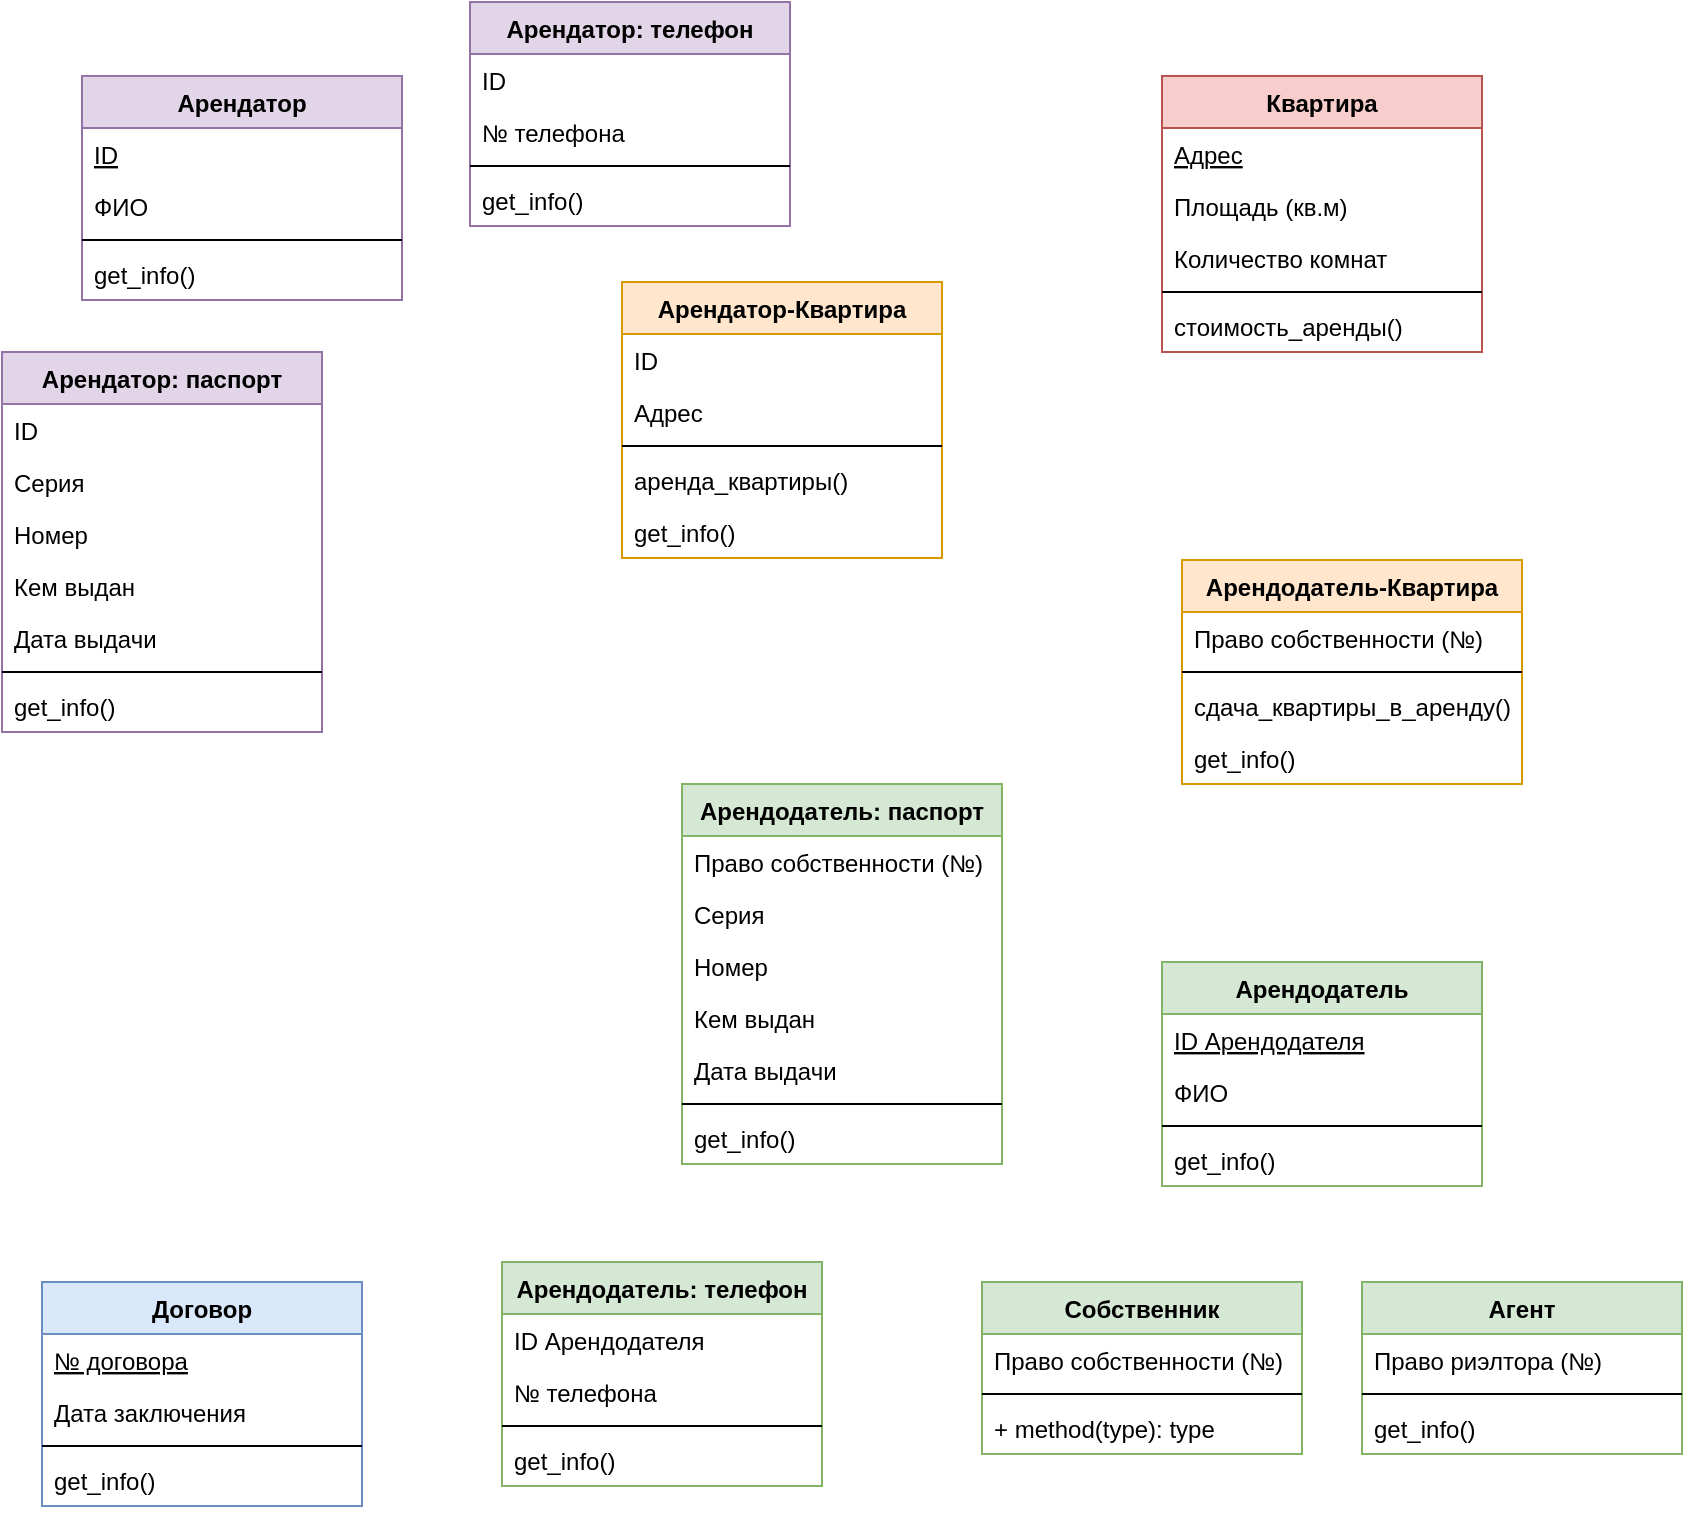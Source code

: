 <mxfile version="13.6.9" type="github">
  <diagram id="iahb1Yo2xW4Rcq1kYzbd" name="Page-1">
    <mxGraphModel dx="1038" dy="576" grid="1" gridSize="10" guides="1" tooltips="1" connect="1" arrows="1" fold="1" page="1" pageScale="1" pageWidth="827" pageHeight="1169" math="0" shadow="0">
      <root>
        <mxCell id="0" />
        <mxCell id="1" parent="0" />
        <mxCell id="Mx852OnoeDxmoVRXik42-5" value="Квартира" style="swimlane;fontStyle=1;align=center;verticalAlign=top;childLayout=stackLayout;horizontal=1;startSize=26;horizontalStack=0;resizeParent=1;resizeParentMax=0;resizeLast=0;collapsible=1;marginBottom=0;fillColor=#f8cecc;strokeColor=#b85450;" vertex="1" parent="1">
          <mxGeometry x="600" y="57" width="160" height="138" as="geometry" />
        </mxCell>
        <mxCell id="Mx852OnoeDxmoVRXik42-6" value="Адрес" style="text;strokeColor=none;fillColor=none;align=left;verticalAlign=top;spacingLeft=4;spacingRight=4;overflow=hidden;rotatable=0;points=[[0,0.5],[1,0.5]];portConstraint=eastwest;fontStyle=4" vertex="1" parent="Mx852OnoeDxmoVRXik42-5">
          <mxGeometry y="26" width="160" height="26" as="geometry" />
        </mxCell>
        <mxCell id="Mx852OnoeDxmoVRXik42-22" value="Площадь (кв.м)" style="text;strokeColor=none;fillColor=none;align=left;verticalAlign=top;spacingLeft=4;spacingRight=4;overflow=hidden;rotatable=0;points=[[0,0.5],[1,0.5]];portConstraint=eastwest;" vertex="1" parent="Mx852OnoeDxmoVRXik42-5">
          <mxGeometry y="52" width="160" height="26" as="geometry" />
        </mxCell>
        <mxCell id="Mx852OnoeDxmoVRXik42-23" value="Количество комнат" style="text;strokeColor=none;fillColor=none;align=left;verticalAlign=top;spacingLeft=4;spacingRight=4;overflow=hidden;rotatable=0;points=[[0,0.5],[1,0.5]];portConstraint=eastwest;" vertex="1" parent="Mx852OnoeDxmoVRXik42-5">
          <mxGeometry y="78" width="160" height="26" as="geometry" />
        </mxCell>
        <mxCell id="Mx852OnoeDxmoVRXik42-7" value="" style="line;strokeWidth=1;fillColor=none;align=left;verticalAlign=middle;spacingTop=-1;spacingLeft=3;spacingRight=3;rotatable=0;labelPosition=right;points=[];portConstraint=eastwest;" vertex="1" parent="Mx852OnoeDxmoVRXik42-5">
          <mxGeometry y="104" width="160" height="8" as="geometry" />
        </mxCell>
        <mxCell id="Mx852OnoeDxmoVRXik42-8" value="стоимость_аренды()" style="text;strokeColor=none;fillColor=none;align=left;verticalAlign=top;spacingLeft=4;spacingRight=4;overflow=hidden;rotatable=0;points=[[0,0.5],[1,0.5]];portConstraint=eastwest;" vertex="1" parent="Mx852OnoeDxmoVRXik42-5">
          <mxGeometry y="112" width="160" height="26" as="geometry" />
        </mxCell>
        <mxCell id="Mx852OnoeDxmoVRXik42-1" value="Арендатор" style="swimlane;fontStyle=1;align=center;verticalAlign=top;childLayout=stackLayout;horizontal=1;startSize=26;horizontalStack=0;resizeParent=1;resizeParentMax=0;resizeLast=0;collapsible=1;marginBottom=0;fillColor=#e1d5e7;strokeColor=#9673a6;" vertex="1" parent="1">
          <mxGeometry x="60" y="57" width="160" height="112" as="geometry" />
        </mxCell>
        <mxCell id="Mx852OnoeDxmoVRXik42-2" value="ID" style="text;strokeColor=none;fillColor=none;align=left;verticalAlign=top;spacingLeft=4;spacingRight=4;overflow=hidden;rotatable=0;points=[[0,0.5],[1,0.5]];portConstraint=eastwest;fontStyle=4" vertex="1" parent="Mx852OnoeDxmoVRXik42-1">
          <mxGeometry y="26" width="160" height="26" as="geometry" />
        </mxCell>
        <mxCell id="Mx852OnoeDxmoVRXik42-17" value="ФИО" style="text;strokeColor=none;fillColor=none;align=left;verticalAlign=top;spacingLeft=4;spacingRight=4;overflow=hidden;rotatable=0;points=[[0,0.5],[1,0.5]];portConstraint=eastwest;" vertex="1" parent="Mx852OnoeDxmoVRXik42-1">
          <mxGeometry y="52" width="160" height="26" as="geometry" />
        </mxCell>
        <mxCell id="Mx852OnoeDxmoVRXik42-3" value="" style="line;strokeWidth=1;fillColor=none;align=left;verticalAlign=middle;spacingTop=-1;spacingLeft=3;spacingRight=3;rotatable=0;labelPosition=right;points=[];portConstraint=eastwest;" vertex="1" parent="Mx852OnoeDxmoVRXik42-1">
          <mxGeometry y="78" width="160" height="8" as="geometry" />
        </mxCell>
        <mxCell id="Mx852OnoeDxmoVRXik42-4" value="get_info()" style="text;strokeColor=none;fillColor=none;align=left;verticalAlign=top;spacingLeft=4;spacingRight=4;overflow=hidden;rotatable=0;points=[[0,0.5],[1,0.5]];portConstraint=eastwest;" vertex="1" parent="Mx852OnoeDxmoVRXik42-1">
          <mxGeometry y="86" width="160" height="26" as="geometry" />
        </mxCell>
        <mxCell id="Mx852OnoeDxmoVRXik42-25" value="Арендатор-Квартира" style="swimlane;fontStyle=1;align=center;verticalAlign=top;childLayout=stackLayout;horizontal=1;startSize=26;horizontalStack=0;resizeParent=1;resizeParentMax=0;resizeLast=0;collapsible=1;marginBottom=0;fillColor=#ffe6cc;strokeColor=#d79b00;" vertex="1" parent="1">
          <mxGeometry x="330" y="160" width="160" height="138" as="geometry" />
        </mxCell>
        <mxCell id="Mx852OnoeDxmoVRXik42-26" value="ID" style="text;strokeColor=none;fillColor=none;align=left;verticalAlign=top;spacingLeft=4;spacingRight=4;overflow=hidden;rotatable=0;points=[[0,0.5],[1,0.5]];portConstraint=eastwest;" vertex="1" parent="Mx852OnoeDxmoVRXik42-25">
          <mxGeometry y="26" width="160" height="26" as="geometry" />
        </mxCell>
        <mxCell id="Mx852OnoeDxmoVRXik42-29" value="Адрес" style="text;strokeColor=none;fillColor=none;align=left;verticalAlign=top;spacingLeft=4;spacingRight=4;overflow=hidden;rotatable=0;points=[[0,0.5],[1,0.5]];portConstraint=eastwest;" vertex="1" parent="Mx852OnoeDxmoVRXik42-25">
          <mxGeometry y="52" width="160" height="26" as="geometry" />
        </mxCell>
        <mxCell id="Mx852OnoeDxmoVRXik42-27" value="" style="line;strokeWidth=1;fillColor=none;align=left;verticalAlign=middle;spacingTop=-1;spacingLeft=3;spacingRight=3;rotatable=0;labelPosition=right;points=[];portConstraint=eastwest;" vertex="1" parent="Mx852OnoeDxmoVRXik42-25">
          <mxGeometry y="78" width="160" height="8" as="geometry" />
        </mxCell>
        <mxCell id="Mx852OnoeDxmoVRXik42-28" value="аренда_квартиры()" style="text;strokeColor=none;fillColor=none;align=left;verticalAlign=top;spacingLeft=4;spacingRight=4;overflow=hidden;rotatable=0;points=[[0,0.5],[1,0.5]];portConstraint=eastwest;" vertex="1" parent="Mx852OnoeDxmoVRXik42-25">
          <mxGeometry y="86" width="160" height="26" as="geometry" />
        </mxCell>
        <mxCell id="Mx852OnoeDxmoVRXik42-92" value="get_info()" style="text;strokeColor=none;fillColor=none;align=left;verticalAlign=top;spacingLeft=4;spacingRight=4;overflow=hidden;rotatable=0;points=[[0,0.5],[1,0.5]];portConstraint=eastwest;" vertex="1" parent="Mx852OnoeDxmoVRXik42-25">
          <mxGeometry y="112" width="160" height="26" as="geometry" />
        </mxCell>
        <mxCell id="Mx852OnoeDxmoVRXik42-30" value="Арендатор: телефон" style="swimlane;fontStyle=1;align=center;verticalAlign=top;childLayout=stackLayout;horizontal=1;startSize=26;horizontalStack=0;resizeParent=1;resizeParentMax=0;resizeLast=0;collapsible=1;marginBottom=0;fillColor=#e1d5e7;strokeColor=#9673a6;" vertex="1" parent="1">
          <mxGeometry x="254" y="20" width="160" height="112" as="geometry" />
        </mxCell>
        <mxCell id="Mx852OnoeDxmoVRXik42-31" value="ID" style="text;strokeColor=none;fillColor=none;align=left;verticalAlign=top;spacingLeft=4;spacingRight=4;overflow=hidden;rotatable=0;points=[[0,0.5],[1,0.5]];portConstraint=eastwest;" vertex="1" parent="Mx852OnoeDxmoVRXik42-30">
          <mxGeometry y="26" width="160" height="26" as="geometry" />
        </mxCell>
        <mxCell id="Mx852OnoeDxmoVRXik42-34" value="№ телефона" style="text;strokeColor=none;fillColor=none;align=left;verticalAlign=top;spacingLeft=4;spacingRight=4;overflow=hidden;rotatable=0;points=[[0,0.5],[1,0.5]];portConstraint=eastwest;" vertex="1" parent="Mx852OnoeDxmoVRXik42-30">
          <mxGeometry y="52" width="160" height="26" as="geometry" />
        </mxCell>
        <mxCell id="Mx852OnoeDxmoVRXik42-32" value="" style="line;strokeWidth=1;fillColor=none;align=left;verticalAlign=middle;spacingTop=-1;spacingLeft=3;spacingRight=3;rotatable=0;labelPosition=right;points=[];portConstraint=eastwest;" vertex="1" parent="Mx852OnoeDxmoVRXik42-30">
          <mxGeometry y="78" width="160" height="8" as="geometry" />
        </mxCell>
        <mxCell id="Mx852OnoeDxmoVRXik42-33" value="get_info()" style="text;strokeColor=none;fillColor=none;align=left;verticalAlign=top;spacingLeft=4;spacingRight=4;overflow=hidden;rotatable=0;points=[[0,0.5],[1,0.5]];portConstraint=eastwest;" vertex="1" parent="Mx852OnoeDxmoVRXik42-30">
          <mxGeometry y="86" width="160" height="26" as="geometry" />
        </mxCell>
        <mxCell id="Mx852OnoeDxmoVRXik42-18" value="Арендатор: паспорт" style="swimlane;fontStyle=1;align=center;verticalAlign=top;childLayout=stackLayout;horizontal=1;startSize=26;horizontalStack=0;resizeParent=1;resizeParentMax=0;resizeLast=0;collapsible=1;marginBottom=0;fillColor=#e1d5e7;strokeColor=#9673a6;" vertex="1" parent="1">
          <mxGeometry x="20" y="195" width="160" height="190" as="geometry" />
        </mxCell>
        <mxCell id="Mx852OnoeDxmoVRXik42-19" value="ID" style="text;strokeColor=none;fillColor=none;align=left;verticalAlign=top;spacingLeft=4;spacingRight=4;overflow=hidden;rotatable=0;points=[[0,0.5],[1,0.5]];portConstraint=eastwest;" vertex="1" parent="Mx852OnoeDxmoVRXik42-18">
          <mxGeometry y="26" width="160" height="26" as="geometry" />
        </mxCell>
        <mxCell id="Mx852OnoeDxmoVRXik42-38" value="Серия" style="text;strokeColor=none;fillColor=none;align=left;verticalAlign=top;spacingLeft=4;spacingRight=4;overflow=hidden;rotatable=0;points=[[0,0.5],[1,0.5]];portConstraint=eastwest;" vertex="1" parent="Mx852OnoeDxmoVRXik42-18">
          <mxGeometry y="52" width="160" height="26" as="geometry" />
        </mxCell>
        <mxCell id="Mx852OnoeDxmoVRXik42-39" value="Номер" style="text;strokeColor=none;fillColor=none;align=left;verticalAlign=top;spacingLeft=4;spacingRight=4;overflow=hidden;rotatable=0;points=[[0,0.5],[1,0.5]];portConstraint=eastwest;" vertex="1" parent="Mx852OnoeDxmoVRXik42-18">
          <mxGeometry y="78" width="160" height="26" as="geometry" />
        </mxCell>
        <mxCell id="Mx852OnoeDxmoVRXik42-40" value="Кем выдан" style="text;strokeColor=none;fillColor=none;align=left;verticalAlign=top;spacingLeft=4;spacingRight=4;overflow=hidden;rotatable=0;points=[[0,0.5],[1,0.5]];portConstraint=eastwest;" vertex="1" parent="Mx852OnoeDxmoVRXik42-18">
          <mxGeometry y="104" width="160" height="26" as="geometry" />
        </mxCell>
        <mxCell id="Mx852OnoeDxmoVRXik42-41" value="Дата выдачи" style="text;strokeColor=none;fillColor=none;align=left;verticalAlign=top;spacingLeft=4;spacingRight=4;overflow=hidden;rotatable=0;points=[[0,0.5],[1,0.5]];portConstraint=eastwest;" vertex="1" parent="Mx852OnoeDxmoVRXik42-18">
          <mxGeometry y="130" width="160" height="26" as="geometry" />
        </mxCell>
        <mxCell id="Mx852OnoeDxmoVRXik42-20" value="" style="line;strokeWidth=1;fillColor=none;align=left;verticalAlign=middle;spacingTop=-1;spacingLeft=3;spacingRight=3;rotatable=0;labelPosition=right;points=[];portConstraint=eastwest;" vertex="1" parent="Mx852OnoeDxmoVRXik42-18">
          <mxGeometry y="156" width="160" height="8" as="geometry" />
        </mxCell>
        <mxCell id="Mx852OnoeDxmoVRXik42-21" value="get_info()" style="text;strokeColor=none;fillColor=none;align=left;verticalAlign=top;spacingLeft=4;spacingRight=4;overflow=hidden;rotatable=0;points=[[0,0.5],[1,0.5]];portConstraint=eastwest;" vertex="1" parent="Mx852OnoeDxmoVRXik42-18">
          <mxGeometry y="164" width="160" height="26" as="geometry" />
        </mxCell>
        <mxCell id="Mx852OnoeDxmoVRXik42-9" value="Арендодатель" style="swimlane;fontStyle=1;align=center;verticalAlign=top;childLayout=stackLayout;horizontal=1;startSize=26;horizontalStack=0;resizeParent=1;resizeParentMax=0;resizeLast=0;collapsible=1;marginBottom=0;fillColor=#d5e8d4;strokeColor=#82b366;" vertex="1" parent="1">
          <mxGeometry x="600" y="500" width="160" height="112" as="geometry" />
        </mxCell>
        <mxCell id="Mx852OnoeDxmoVRXik42-10" value="ID Арендодателя" style="text;strokeColor=none;fillColor=none;align=left;verticalAlign=top;spacingLeft=4;spacingRight=4;overflow=hidden;rotatable=0;points=[[0,0.5],[1,0.5]];portConstraint=eastwest;fontStyle=4" vertex="1" parent="Mx852OnoeDxmoVRXik42-9">
          <mxGeometry y="26" width="160" height="26" as="geometry" />
        </mxCell>
        <mxCell id="Mx852OnoeDxmoVRXik42-93" value="ФИО" style="text;strokeColor=none;fillColor=none;align=left;verticalAlign=top;spacingLeft=4;spacingRight=4;overflow=hidden;rotatable=0;points=[[0,0.5],[1,0.5]];portConstraint=eastwest;fontStyle=0" vertex="1" parent="Mx852OnoeDxmoVRXik42-9">
          <mxGeometry y="52" width="160" height="26" as="geometry" />
        </mxCell>
        <mxCell id="Mx852OnoeDxmoVRXik42-11" value="" style="line;strokeWidth=1;fillColor=none;align=left;verticalAlign=middle;spacingTop=-1;spacingLeft=3;spacingRight=3;rotatable=0;labelPosition=right;points=[];portConstraint=eastwest;" vertex="1" parent="Mx852OnoeDxmoVRXik42-9">
          <mxGeometry y="78" width="160" height="8" as="geometry" />
        </mxCell>
        <mxCell id="Mx852OnoeDxmoVRXik42-12" value="get_info()" style="text;strokeColor=none;fillColor=none;align=left;verticalAlign=top;spacingLeft=4;spacingRight=4;overflow=hidden;rotatable=0;points=[[0,0.5],[1,0.5]];portConstraint=eastwest;" vertex="1" parent="Mx852OnoeDxmoVRXik42-9">
          <mxGeometry y="86" width="160" height="26" as="geometry" />
        </mxCell>
        <mxCell id="Mx852OnoeDxmoVRXik42-86" value="Арендодатель-Квартира" style="swimlane;fontStyle=1;align=center;verticalAlign=top;childLayout=stackLayout;horizontal=1;startSize=26;horizontalStack=0;resizeParent=1;resizeParentMax=0;resizeLast=0;collapsible=1;marginBottom=0;fillColor=#ffe6cc;strokeColor=#d79b00;" vertex="1" parent="1">
          <mxGeometry x="610" y="299" width="170" height="112" as="geometry" />
        </mxCell>
        <mxCell id="Mx852OnoeDxmoVRXik42-87" value="Право собственности (№)" style="text;strokeColor=none;fillColor=none;align=left;verticalAlign=top;spacingLeft=4;spacingRight=4;overflow=hidden;rotatable=0;points=[[0,0.5],[1,0.5]];portConstraint=eastwest;" vertex="1" parent="Mx852OnoeDxmoVRXik42-86">
          <mxGeometry y="26" width="170" height="26" as="geometry" />
        </mxCell>
        <mxCell id="Mx852OnoeDxmoVRXik42-88" value="" style="line;strokeWidth=1;fillColor=none;align=left;verticalAlign=middle;spacingTop=-1;spacingLeft=3;spacingRight=3;rotatable=0;labelPosition=right;points=[];portConstraint=eastwest;" vertex="1" parent="Mx852OnoeDxmoVRXik42-86">
          <mxGeometry y="52" width="170" height="8" as="geometry" />
        </mxCell>
        <mxCell id="Mx852OnoeDxmoVRXik42-89" value="сдача_квартиры_в_аренду()" style="text;strokeColor=none;fillColor=none;align=left;verticalAlign=top;spacingLeft=4;spacingRight=4;overflow=hidden;rotatable=0;points=[[0,0.5],[1,0.5]];portConstraint=eastwest;" vertex="1" parent="Mx852OnoeDxmoVRXik42-86">
          <mxGeometry y="60" width="170" height="26" as="geometry" />
        </mxCell>
        <mxCell id="Mx852OnoeDxmoVRXik42-91" value="get_info()" style="text;strokeColor=none;fillColor=none;align=left;verticalAlign=top;spacingLeft=4;spacingRight=4;overflow=hidden;rotatable=0;points=[[0,0.5],[1,0.5]];portConstraint=eastwest;" vertex="1" parent="Mx852OnoeDxmoVRXik42-86">
          <mxGeometry y="86" width="170" height="26" as="geometry" />
        </mxCell>
        <mxCell id="Mx852OnoeDxmoVRXik42-95" value="Арендодатель: паспорт" style="swimlane;fontStyle=1;align=center;verticalAlign=top;childLayout=stackLayout;horizontal=1;startSize=26;horizontalStack=0;resizeParent=1;resizeParentMax=0;resizeLast=0;collapsible=1;marginBottom=0;fillColor=#d5e8d4;strokeColor=#82b366;" vertex="1" parent="1">
          <mxGeometry x="360" y="411" width="160" height="190" as="geometry" />
        </mxCell>
        <mxCell id="Mx852OnoeDxmoVRXik42-96" value="Право собственности (№)" style="text;strokeColor=none;fillColor=none;align=left;verticalAlign=top;spacingLeft=4;spacingRight=4;overflow=hidden;rotatable=0;points=[[0,0.5],[1,0.5]];portConstraint=eastwest;" vertex="1" parent="Mx852OnoeDxmoVRXik42-95">
          <mxGeometry y="26" width="160" height="26" as="geometry" />
        </mxCell>
        <mxCell id="Mx852OnoeDxmoVRXik42-97" value="Серия" style="text;strokeColor=none;fillColor=none;align=left;verticalAlign=top;spacingLeft=4;spacingRight=4;overflow=hidden;rotatable=0;points=[[0,0.5],[1,0.5]];portConstraint=eastwest;" vertex="1" parent="Mx852OnoeDxmoVRXik42-95">
          <mxGeometry y="52" width="160" height="26" as="geometry" />
        </mxCell>
        <mxCell id="Mx852OnoeDxmoVRXik42-98" value="Номер" style="text;strokeColor=none;fillColor=none;align=left;verticalAlign=top;spacingLeft=4;spacingRight=4;overflow=hidden;rotatable=0;points=[[0,0.5],[1,0.5]];portConstraint=eastwest;" vertex="1" parent="Mx852OnoeDxmoVRXik42-95">
          <mxGeometry y="78" width="160" height="26" as="geometry" />
        </mxCell>
        <mxCell id="Mx852OnoeDxmoVRXik42-99" value="Кем выдан" style="text;strokeColor=none;fillColor=none;align=left;verticalAlign=top;spacingLeft=4;spacingRight=4;overflow=hidden;rotatable=0;points=[[0,0.5],[1,0.5]];portConstraint=eastwest;" vertex="1" parent="Mx852OnoeDxmoVRXik42-95">
          <mxGeometry y="104" width="160" height="26" as="geometry" />
        </mxCell>
        <mxCell id="Mx852OnoeDxmoVRXik42-100" value="Дата выдачи" style="text;strokeColor=none;fillColor=none;align=left;verticalAlign=top;spacingLeft=4;spacingRight=4;overflow=hidden;rotatable=0;points=[[0,0.5],[1,0.5]];portConstraint=eastwest;" vertex="1" parent="Mx852OnoeDxmoVRXik42-95">
          <mxGeometry y="130" width="160" height="26" as="geometry" />
        </mxCell>
        <mxCell id="Mx852OnoeDxmoVRXik42-101" value="" style="line;strokeWidth=1;fillColor=none;align=left;verticalAlign=middle;spacingTop=-1;spacingLeft=3;spacingRight=3;rotatable=0;labelPosition=right;points=[];portConstraint=eastwest;" vertex="1" parent="Mx852OnoeDxmoVRXik42-95">
          <mxGeometry y="156" width="160" height="8" as="geometry" />
        </mxCell>
        <mxCell id="Mx852OnoeDxmoVRXik42-102" value="get_info()" style="text;strokeColor=none;fillColor=none;align=left;verticalAlign=top;spacingLeft=4;spacingRight=4;overflow=hidden;rotatable=0;points=[[0,0.5],[1,0.5]];portConstraint=eastwest;" vertex="1" parent="Mx852OnoeDxmoVRXik42-95">
          <mxGeometry y="164" width="160" height="26" as="geometry" />
        </mxCell>
        <mxCell id="Mx852OnoeDxmoVRXik42-103" value="Арендодатель: телефон" style="swimlane;fontStyle=1;align=center;verticalAlign=top;childLayout=stackLayout;horizontal=1;startSize=26;horizontalStack=0;resizeParent=1;resizeParentMax=0;resizeLast=0;collapsible=1;marginBottom=0;fillColor=#d5e8d4;strokeColor=#82b366;" vertex="1" parent="1">
          <mxGeometry x="270" y="650" width="160" height="112" as="geometry" />
        </mxCell>
        <mxCell id="Mx852OnoeDxmoVRXik42-104" value="ID Арендодателя" style="text;strokeColor=none;fillColor=none;align=left;verticalAlign=top;spacingLeft=4;spacingRight=4;overflow=hidden;rotatable=0;points=[[0,0.5],[1,0.5]];portConstraint=eastwest;" vertex="1" parent="Mx852OnoeDxmoVRXik42-103">
          <mxGeometry y="26" width="160" height="26" as="geometry" />
        </mxCell>
        <mxCell id="Mx852OnoeDxmoVRXik42-105" value="№ телефона" style="text;strokeColor=none;fillColor=none;align=left;verticalAlign=top;spacingLeft=4;spacingRight=4;overflow=hidden;rotatable=0;points=[[0,0.5],[1,0.5]];portConstraint=eastwest;" vertex="1" parent="Mx852OnoeDxmoVRXik42-103">
          <mxGeometry y="52" width="160" height="26" as="geometry" />
        </mxCell>
        <mxCell id="Mx852OnoeDxmoVRXik42-106" value="" style="line;strokeWidth=1;fillColor=none;align=left;verticalAlign=middle;spacingTop=-1;spacingLeft=3;spacingRight=3;rotatable=0;labelPosition=right;points=[];portConstraint=eastwest;" vertex="1" parent="Mx852OnoeDxmoVRXik42-103">
          <mxGeometry y="78" width="160" height="8" as="geometry" />
        </mxCell>
        <mxCell id="Mx852OnoeDxmoVRXik42-107" value="get_info()" style="text;strokeColor=none;fillColor=none;align=left;verticalAlign=top;spacingLeft=4;spacingRight=4;overflow=hidden;rotatable=0;points=[[0,0.5],[1,0.5]];portConstraint=eastwest;" vertex="1" parent="Mx852OnoeDxmoVRXik42-103">
          <mxGeometry y="86" width="160" height="26" as="geometry" />
        </mxCell>
        <mxCell id="Mx852OnoeDxmoVRXik42-13" value="Договор" style="swimlane;fontStyle=1;align=center;verticalAlign=top;childLayout=stackLayout;horizontal=1;startSize=26;horizontalStack=0;resizeParent=1;resizeParentMax=0;resizeLast=0;collapsible=1;marginBottom=0;fillColor=#dae8fc;strokeColor=#6c8ebf;" vertex="1" parent="1">
          <mxGeometry x="40" y="660" width="160" height="112" as="geometry" />
        </mxCell>
        <mxCell id="Mx852OnoeDxmoVRXik42-14" value="№ договора" style="text;strokeColor=none;fillColor=none;align=left;verticalAlign=top;spacingLeft=4;spacingRight=4;overflow=hidden;rotatable=0;points=[[0,0.5],[1,0.5]];portConstraint=eastwest;fontStyle=4" vertex="1" parent="Mx852OnoeDxmoVRXik42-13">
          <mxGeometry y="26" width="160" height="26" as="geometry" />
        </mxCell>
        <mxCell id="Mx852OnoeDxmoVRXik42-42" value="Дата заключения" style="text;strokeColor=none;fillColor=none;align=left;verticalAlign=top;spacingLeft=4;spacingRight=4;overflow=hidden;rotatable=0;points=[[0,0.5],[1,0.5]];portConstraint=eastwest;fontStyle=0" vertex="1" parent="Mx852OnoeDxmoVRXik42-13">
          <mxGeometry y="52" width="160" height="26" as="geometry" />
        </mxCell>
        <mxCell id="Mx852OnoeDxmoVRXik42-15" value="" style="line;strokeWidth=1;fillColor=none;align=left;verticalAlign=middle;spacingTop=-1;spacingLeft=3;spacingRight=3;rotatable=0;labelPosition=right;points=[];portConstraint=eastwest;" vertex="1" parent="Mx852OnoeDxmoVRXik42-13">
          <mxGeometry y="78" width="160" height="8" as="geometry" />
        </mxCell>
        <mxCell id="Mx852OnoeDxmoVRXik42-16" value="get_info()" style="text;strokeColor=none;fillColor=none;align=left;verticalAlign=top;spacingLeft=4;spacingRight=4;overflow=hidden;rotatable=0;points=[[0,0.5],[1,0.5]];portConstraint=eastwest;" vertex="1" parent="Mx852OnoeDxmoVRXik42-13">
          <mxGeometry y="86" width="160" height="26" as="geometry" />
        </mxCell>
        <mxCell id="Mx852OnoeDxmoVRXik42-116" value="Собственник" style="swimlane;fontStyle=1;align=center;verticalAlign=top;childLayout=stackLayout;horizontal=1;startSize=26;horizontalStack=0;resizeParent=1;resizeParentMax=0;resizeLast=0;collapsible=1;marginBottom=0;fillColor=#d5e8d4;strokeColor=#82b366;" vertex="1" parent="1">
          <mxGeometry x="510" y="660" width="160" height="86" as="geometry" />
        </mxCell>
        <mxCell id="Mx852OnoeDxmoVRXik42-117" value="Право собственности (№)" style="text;strokeColor=none;fillColor=none;align=left;verticalAlign=top;spacingLeft=4;spacingRight=4;overflow=hidden;rotatable=0;points=[[0,0.5],[1,0.5]];portConstraint=eastwest;" vertex="1" parent="Mx852OnoeDxmoVRXik42-116">
          <mxGeometry y="26" width="160" height="26" as="geometry" />
        </mxCell>
        <mxCell id="Mx852OnoeDxmoVRXik42-118" value="" style="line;strokeWidth=1;fillColor=none;align=left;verticalAlign=middle;spacingTop=-1;spacingLeft=3;spacingRight=3;rotatable=0;labelPosition=right;points=[];portConstraint=eastwest;" vertex="1" parent="Mx852OnoeDxmoVRXik42-116">
          <mxGeometry y="52" width="160" height="8" as="geometry" />
        </mxCell>
        <mxCell id="Mx852OnoeDxmoVRXik42-119" value="+ method(type): type" style="text;strokeColor=none;fillColor=none;align=left;verticalAlign=top;spacingLeft=4;spacingRight=4;overflow=hidden;rotatable=0;points=[[0,0.5],[1,0.5]];portConstraint=eastwest;" vertex="1" parent="Mx852OnoeDxmoVRXik42-116">
          <mxGeometry y="60" width="160" height="26" as="geometry" />
        </mxCell>
        <mxCell id="Mx852OnoeDxmoVRXik42-108" value="Агент" style="swimlane;fontStyle=1;align=center;verticalAlign=top;childLayout=stackLayout;horizontal=1;startSize=26;horizontalStack=0;resizeParent=1;resizeParentMax=0;resizeLast=0;collapsible=1;marginBottom=0;fillColor=#d5e8d4;strokeColor=#82b366;" vertex="1" parent="1">
          <mxGeometry x="700" y="660" width="160" height="86" as="geometry" />
        </mxCell>
        <mxCell id="Mx852OnoeDxmoVRXik42-109" value="Право риэлтора (№)" style="text;strokeColor=none;fillColor=none;align=left;verticalAlign=top;spacingLeft=4;spacingRight=4;overflow=hidden;rotatable=0;points=[[0,0.5],[1,0.5]];portConstraint=eastwest;" vertex="1" parent="Mx852OnoeDxmoVRXik42-108">
          <mxGeometry y="26" width="160" height="26" as="geometry" />
        </mxCell>
        <mxCell id="Mx852OnoeDxmoVRXik42-110" value="" style="line;strokeWidth=1;fillColor=none;align=left;verticalAlign=middle;spacingTop=-1;spacingLeft=3;spacingRight=3;rotatable=0;labelPosition=right;points=[];portConstraint=eastwest;" vertex="1" parent="Mx852OnoeDxmoVRXik42-108">
          <mxGeometry y="52" width="160" height="8" as="geometry" />
        </mxCell>
        <mxCell id="Mx852OnoeDxmoVRXik42-111" value="get_info()" style="text;strokeColor=none;fillColor=none;align=left;verticalAlign=top;spacingLeft=4;spacingRight=4;overflow=hidden;rotatable=0;points=[[0,0.5],[1,0.5]];portConstraint=eastwest;" vertex="1" parent="Mx852OnoeDxmoVRXik42-108">
          <mxGeometry y="60" width="160" height="26" as="geometry" />
        </mxCell>
      </root>
    </mxGraphModel>
  </diagram>
</mxfile>
